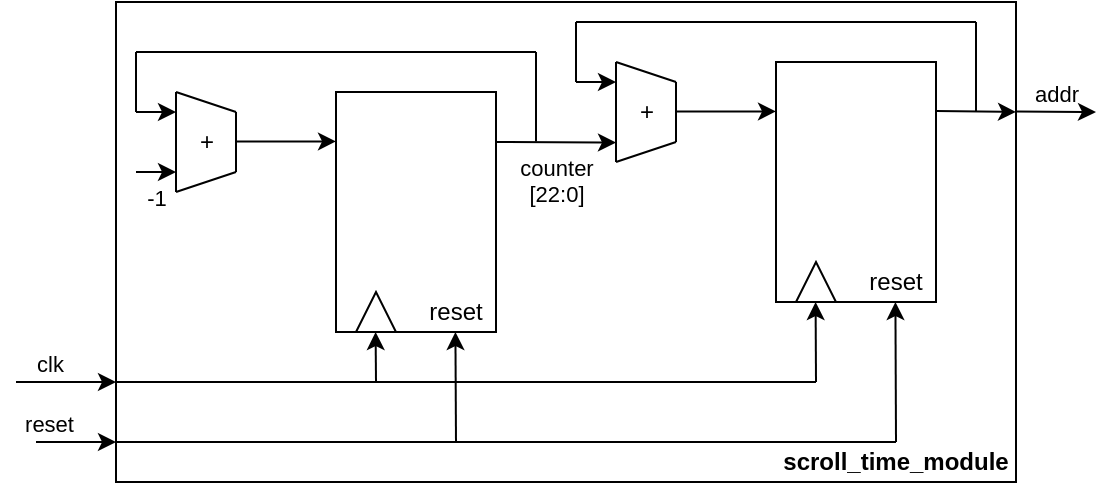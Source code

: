 <mxfile version="22.1.0" type="device">
  <diagram name="Page-1" id="kkWjlkBnOp3JawIih2BX">
    <mxGraphModel dx="795" dy="502" grid="1" gridSize="10" guides="1" tooltips="1" connect="1" arrows="1" fold="1" page="1" pageScale="1" pageWidth="827" pageHeight="1169" math="0" shadow="0">
      <root>
        <mxCell id="0" />
        <mxCell id="1" parent="0" />
        <mxCell id="lT_JEOECC9MxmRu55ztR-1" value="" style="rounded=0;whiteSpace=wrap;html=1;fontColor=default;fillColor=none;fontStyle=0" vertex="1" parent="1">
          <mxGeometry x="60" y="10" width="450" height="240" as="geometry" />
        </mxCell>
        <mxCell id="lT_JEOECC9MxmRu55ztR-2" value="clk" style="endArrow=classic;html=1;rounded=0;labelPosition=left;verticalLabelPosition=top;align=right;verticalAlign=bottom;labelBackgroundColor=none;fontStyle=0" edge="1" parent="1">
          <mxGeometry width="50" height="50" relative="1" as="geometry">
            <mxPoint x="10" y="200" as="sourcePoint" />
            <mxPoint x="60" y="200" as="targetPoint" />
          </mxGeometry>
        </mxCell>
        <mxCell id="lT_JEOECC9MxmRu55ztR-4" value="" style="endArrow=classic;html=1;rounded=0;labelPosition=center;verticalLabelPosition=top;align=center;verticalAlign=bottom;labelBackgroundColor=none;fontStyle=0" edge="1" parent="1">
          <mxGeometry width="50" height="50" relative="1" as="geometry">
            <mxPoint x="470" y="64.5" as="sourcePoint" />
            <mxPoint x="510" y="65" as="targetPoint" />
          </mxGeometry>
        </mxCell>
        <mxCell id="lT_JEOECC9MxmRu55ztR-5" value="reset" style="endArrow=classic;html=1;rounded=0;labelPosition=left;verticalLabelPosition=top;align=right;verticalAlign=bottom;labelBackgroundColor=none;fontStyle=0" edge="1" parent="1">
          <mxGeometry width="50" height="50" relative="1" as="geometry">
            <mxPoint x="20" y="230" as="sourcePoint" />
            <mxPoint x="60" y="230" as="targetPoint" />
          </mxGeometry>
        </mxCell>
        <mxCell id="lT_JEOECC9MxmRu55ztR-6" value="&lt;b&gt;&lt;span&gt;scroll_time_module&lt;/span&gt;&lt;br&gt;&lt;/b&gt;" style="text;html=1;strokeColor=none;fillColor=none;align=center;verticalAlign=middle;whiteSpace=wrap;rounded=0;" vertex="1" parent="1">
          <mxGeometry x="390" y="230" width="120" height="20" as="geometry" />
        </mxCell>
        <mxCell id="lT_JEOECC9MxmRu55ztR-7" value="" style="rounded=0;whiteSpace=wrap;html=1;fillColor=none;fontStyle=0" vertex="1" parent="1">
          <mxGeometry x="390" y="40" width="80" height="120" as="geometry" />
        </mxCell>
        <mxCell id="lT_JEOECC9MxmRu55ztR-8" value="" style="triangle;whiteSpace=wrap;html=1;rotation=-90;fontStyle=0" vertex="1" parent="1">
          <mxGeometry x="400" y="140" width="20" height="20" as="geometry" />
        </mxCell>
        <mxCell id="lT_JEOECC9MxmRu55ztR-9" value="reset" style="text;html=1;strokeColor=none;fillColor=none;align=center;verticalAlign=middle;whiteSpace=wrap;rounded=0;fontStyle=0" vertex="1" parent="1">
          <mxGeometry x="420" y="135" width="60" height="30" as="geometry" />
        </mxCell>
        <mxCell id="lT_JEOECC9MxmRu55ztR-10" value="" style="endArrow=classic;html=1;rounded=0;fontStyle=0" edge="1" parent="1">
          <mxGeometry width="50" height="50" relative="1" as="geometry">
            <mxPoint x="410" y="200" as="sourcePoint" />
            <mxPoint x="409.8" y="160" as="targetPoint" />
          </mxGeometry>
        </mxCell>
        <mxCell id="lT_JEOECC9MxmRu55ztR-11" value="" style="endArrow=classic;html=1;rounded=0;fontStyle=0" edge="1" parent="1">
          <mxGeometry width="50" height="50" relative="1" as="geometry">
            <mxPoint x="450" y="230" as="sourcePoint" />
            <mxPoint x="449.71" y="160" as="targetPoint" />
          </mxGeometry>
        </mxCell>
        <mxCell id="lT_JEOECC9MxmRu55ztR-12" value="" style="endArrow=none;html=1;rounded=0;fontStyle=0" edge="1" parent="1">
          <mxGeometry width="50" height="50" relative="1" as="geometry">
            <mxPoint x="310" y="90" as="sourcePoint" />
            <mxPoint x="310" y="40" as="targetPoint" />
          </mxGeometry>
        </mxCell>
        <mxCell id="lT_JEOECC9MxmRu55ztR-13" value="" style="endArrow=none;html=1;rounded=0;fontStyle=0" edge="1" parent="1">
          <mxGeometry width="50" height="50" relative="1" as="geometry">
            <mxPoint x="340" y="80" as="sourcePoint" />
            <mxPoint x="340" y="50" as="targetPoint" />
          </mxGeometry>
        </mxCell>
        <mxCell id="lT_JEOECC9MxmRu55ztR-14" value="" style="endArrow=none;html=1;rounded=0;fontStyle=0" edge="1" parent="1">
          <mxGeometry width="50" height="50" relative="1" as="geometry">
            <mxPoint x="310" y="90" as="sourcePoint" />
            <mxPoint x="340" y="80" as="targetPoint" />
          </mxGeometry>
        </mxCell>
        <mxCell id="lT_JEOECC9MxmRu55ztR-15" value="" style="endArrow=none;html=1;rounded=0;fontStyle=0" edge="1" parent="1">
          <mxGeometry width="50" height="50" relative="1" as="geometry">
            <mxPoint x="310" y="40" as="sourcePoint" />
            <mxPoint x="340" y="50" as="targetPoint" />
          </mxGeometry>
        </mxCell>
        <mxCell id="lT_JEOECC9MxmRu55ztR-16" value="&lt;div&gt;+&lt;/div&gt;" style="text;html=1;align=center;verticalAlign=middle;resizable=0;points=[];autosize=1;strokeColor=none;fillColor=none;fontStyle=0" vertex="1" parent="1">
          <mxGeometry x="310" y="50" width="30" height="30" as="geometry" />
        </mxCell>
        <mxCell id="lT_JEOECC9MxmRu55ztR-17" value="" style="endArrow=classic;html=1;rounded=0;" edge="1" parent="1">
          <mxGeometry width="50" height="50" relative="1" as="geometry">
            <mxPoint x="340" y="64.71" as="sourcePoint" />
            <mxPoint x="390" y="64.71" as="targetPoint" />
          </mxGeometry>
        </mxCell>
        <mxCell id="lT_JEOECC9MxmRu55ztR-19" value="" style="endArrow=none;html=1;rounded=0;" edge="1" parent="1">
          <mxGeometry width="50" height="50" relative="1" as="geometry">
            <mxPoint x="60" y="200" as="sourcePoint" />
            <mxPoint x="410" y="200" as="targetPoint" />
          </mxGeometry>
        </mxCell>
        <mxCell id="lT_JEOECC9MxmRu55ztR-20" value="" style="endArrow=none;html=1;rounded=0;" edge="1" parent="1">
          <mxGeometry width="50" height="50" relative="1" as="geometry">
            <mxPoint x="60" y="230" as="sourcePoint" />
            <mxPoint x="450" y="230" as="targetPoint" />
          </mxGeometry>
        </mxCell>
        <mxCell id="lT_JEOECC9MxmRu55ztR-21" value="addr" style="endArrow=classic;html=1;rounded=0;labelPosition=center;verticalLabelPosition=top;align=center;verticalAlign=bottom;labelBackgroundColor=none;fontStyle=0" edge="1" parent="1">
          <mxGeometry width="50" height="50" relative="1" as="geometry">
            <mxPoint x="510" y="64.71" as="sourcePoint" />
            <mxPoint x="550" y="65.0" as="targetPoint" />
          </mxGeometry>
        </mxCell>
        <mxCell id="lT_JEOECC9MxmRu55ztR-22" value="" style="endArrow=none;html=1;rounded=0;" edge="1" parent="1">
          <mxGeometry width="50" height="50" relative="1" as="geometry">
            <mxPoint x="490" y="64.71" as="sourcePoint" />
            <mxPoint x="490" y="20" as="targetPoint" />
          </mxGeometry>
        </mxCell>
        <mxCell id="lT_JEOECC9MxmRu55ztR-23" value="" style="endArrow=none;html=1;rounded=0;" edge="1" parent="1">
          <mxGeometry width="50" height="50" relative="1" as="geometry">
            <mxPoint x="290" y="20" as="sourcePoint" />
            <mxPoint x="490" y="20" as="targetPoint" />
          </mxGeometry>
        </mxCell>
        <mxCell id="lT_JEOECC9MxmRu55ztR-24" value="" style="endArrow=classic;html=1;rounded=0;" edge="1" parent="1">
          <mxGeometry width="50" height="50" relative="1" as="geometry">
            <mxPoint x="290" y="50" as="sourcePoint" />
            <mxPoint x="310" y="50" as="targetPoint" />
          </mxGeometry>
        </mxCell>
        <mxCell id="lT_JEOECC9MxmRu55ztR-25" value="" style="endArrow=none;html=1;rounded=0;" edge="1" parent="1">
          <mxGeometry width="50" height="50" relative="1" as="geometry">
            <mxPoint x="290" y="50" as="sourcePoint" />
            <mxPoint x="290" y="20" as="targetPoint" />
          </mxGeometry>
        </mxCell>
        <mxCell id="lT_JEOECC9MxmRu55ztR-26" value="&lt;div&gt;counter&lt;/div&gt;&lt;div&gt;[22:0]&lt;br&gt;&lt;/div&gt;" style="endArrow=classic;html=1;rounded=0;labelPosition=center;verticalLabelPosition=bottom;align=center;verticalAlign=top;labelBackgroundColor=none;fontStyle=0" edge="1" parent="1">
          <mxGeometry width="50" height="50" relative="1" as="geometry">
            <mxPoint x="250" y="80" as="sourcePoint" />
            <mxPoint x="310" y="80.29" as="targetPoint" />
          </mxGeometry>
        </mxCell>
        <mxCell id="lT_JEOECC9MxmRu55ztR-27" value="" style="rounded=0;whiteSpace=wrap;html=1;fillColor=none;fontStyle=0" vertex="1" parent="1">
          <mxGeometry x="170" y="55" width="80" height="120" as="geometry" />
        </mxCell>
        <mxCell id="lT_JEOECC9MxmRu55ztR-28" value="" style="triangle;whiteSpace=wrap;html=1;rotation=-90;fontStyle=0" vertex="1" parent="1">
          <mxGeometry x="180" y="155" width="20" height="20" as="geometry" />
        </mxCell>
        <mxCell id="lT_JEOECC9MxmRu55ztR-29" value="reset" style="text;html=1;strokeColor=none;fillColor=none;align=center;verticalAlign=middle;whiteSpace=wrap;rounded=0;fontStyle=0" vertex="1" parent="1">
          <mxGeometry x="200" y="150" width="60" height="30" as="geometry" />
        </mxCell>
        <mxCell id="lT_JEOECC9MxmRu55ztR-30" value="" style="endArrow=classic;html=1;rounded=0;fontStyle=0" edge="1" parent="1">
          <mxGeometry width="50" height="50" relative="1" as="geometry">
            <mxPoint x="190" y="200" as="sourcePoint" />
            <mxPoint x="189.8" y="175" as="targetPoint" />
          </mxGeometry>
        </mxCell>
        <mxCell id="lT_JEOECC9MxmRu55ztR-31" value="" style="endArrow=classic;html=1;rounded=0;fontStyle=0" edge="1" parent="1">
          <mxGeometry width="50" height="50" relative="1" as="geometry">
            <mxPoint x="230" y="230" as="sourcePoint" />
            <mxPoint x="229.71" y="175" as="targetPoint" />
          </mxGeometry>
        </mxCell>
        <mxCell id="lT_JEOECC9MxmRu55ztR-32" value="" style="endArrow=none;html=1;rounded=0;fontStyle=0" edge="1" parent="1">
          <mxGeometry width="50" height="50" relative="1" as="geometry">
            <mxPoint x="90" y="105" as="sourcePoint" />
            <mxPoint x="90" y="55" as="targetPoint" />
          </mxGeometry>
        </mxCell>
        <mxCell id="lT_JEOECC9MxmRu55ztR-33" value="" style="endArrow=none;html=1;rounded=0;fontStyle=0" edge="1" parent="1">
          <mxGeometry width="50" height="50" relative="1" as="geometry">
            <mxPoint x="120" y="95" as="sourcePoint" />
            <mxPoint x="120" y="65" as="targetPoint" />
          </mxGeometry>
        </mxCell>
        <mxCell id="lT_JEOECC9MxmRu55ztR-34" value="" style="endArrow=none;html=1;rounded=0;fontStyle=0" edge="1" parent="1">
          <mxGeometry width="50" height="50" relative="1" as="geometry">
            <mxPoint x="90" y="105" as="sourcePoint" />
            <mxPoint x="120" y="95" as="targetPoint" />
          </mxGeometry>
        </mxCell>
        <mxCell id="lT_JEOECC9MxmRu55ztR-35" value="" style="endArrow=none;html=1;rounded=0;fontStyle=0" edge="1" parent="1">
          <mxGeometry width="50" height="50" relative="1" as="geometry">
            <mxPoint x="90" y="55" as="sourcePoint" />
            <mxPoint x="120" y="65" as="targetPoint" />
          </mxGeometry>
        </mxCell>
        <mxCell id="lT_JEOECC9MxmRu55ztR-36" value="&lt;div&gt;+&lt;/div&gt;" style="text;html=1;align=center;verticalAlign=middle;resizable=0;points=[];autosize=1;strokeColor=none;fillColor=none;fontStyle=0" vertex="1" parent="1">
          <mxGeometry x="90" y="65" width="30" height="30" as="geometry" />
        </mxCell>
        <mxCell id="lT_JEOECC9MxmRu55ztR-37" value="" style="endArrow=classic;html=1;rounded=0;" edge="1" parent="1">
          <mxGeometry width="50" height="50" relative="1" as="geometry">
            <mxPoint x="120" y="79.71" as="sourcePoint" />
            <mxPoint x="170" y="79.71" as="targetPoint" />
          </mxGeometry>
        </mxCell>
        <mxCell id="lT_JEOECC9MxmRu55ztR-38" value="" style="endArrow=none;html=1;rounded=0;" edge="1" parent="1">
          <mxGeometry width="50" height="50" relative="1" as="geometry">
            <mxPoint x="270" y="79.71" as="sourcePoint" />
            <mxPoint x="270" y="35" as="targetPoint" />
          </mxGeometry>
        </mxCell>
        <mxCell id="lT_JEOECC9MxmRu55ztR-39" value="" style="endArrow=none;html=1;rounded=0;" edge="1" parent="1">
          <mxGeometry width="50" height="50" relative="1" as="geometry">
            <mxPoint x="70" y="35" as="sourcePoint" />
            <mxPoint x="270" y="35" as="targetPoint" />
          </mxGeometry>
        </mxCell>
        <mxCell id="lT_JEOECC9MxmRu55ztR-40" value="" style="endArrow=classic;html=1;rounded=0;" edge="1" parent="1">
          <mxGeometry width="50" height="50" relative="1" as="geometry">
            <mxPoint x="70" y="65" as="sourcePoint" />
            <mxPoint x="90" y="65" as="targetPoint" />
          </mxGeometry>
        </mxCell>
        <mxCell id="lT_JEOECC9MxmRu55ztR-41" value="" style="endArrow=none;html=1;rounded=0;" edge="1" parent="1">
          <mxGeometry width="50" height="50" relative="1" as="geometry">
            <mxPoint x="70" y="65" as="sourcePoint" />
            <mxPoint x="70" y="35" as="targetPoint" />
          </mxGeometry>
        </mxCell>
        <mxCell id="lT_JEOECC9MxmRu55ztR-42" value="-1" style="endArrow=classic;html=1;rounded=0;labelBackgroundColor=none;labelPosition=center;verticalLabelPosition=bottom;align=center;verticalAlign=top;" edge="1" parent="1">
          <mxGeometry width="50" height="50" relative="1" as="geometry">
            <mxPoint x="70" y="95" as="sourcePoint" />
            <mxPoint x="90" y="95" as="targetPoint" />
          </mxGeometry>
        </mxCell>
      </root>
    </mxGraphModel>
  </diagram>
</mxfile>
